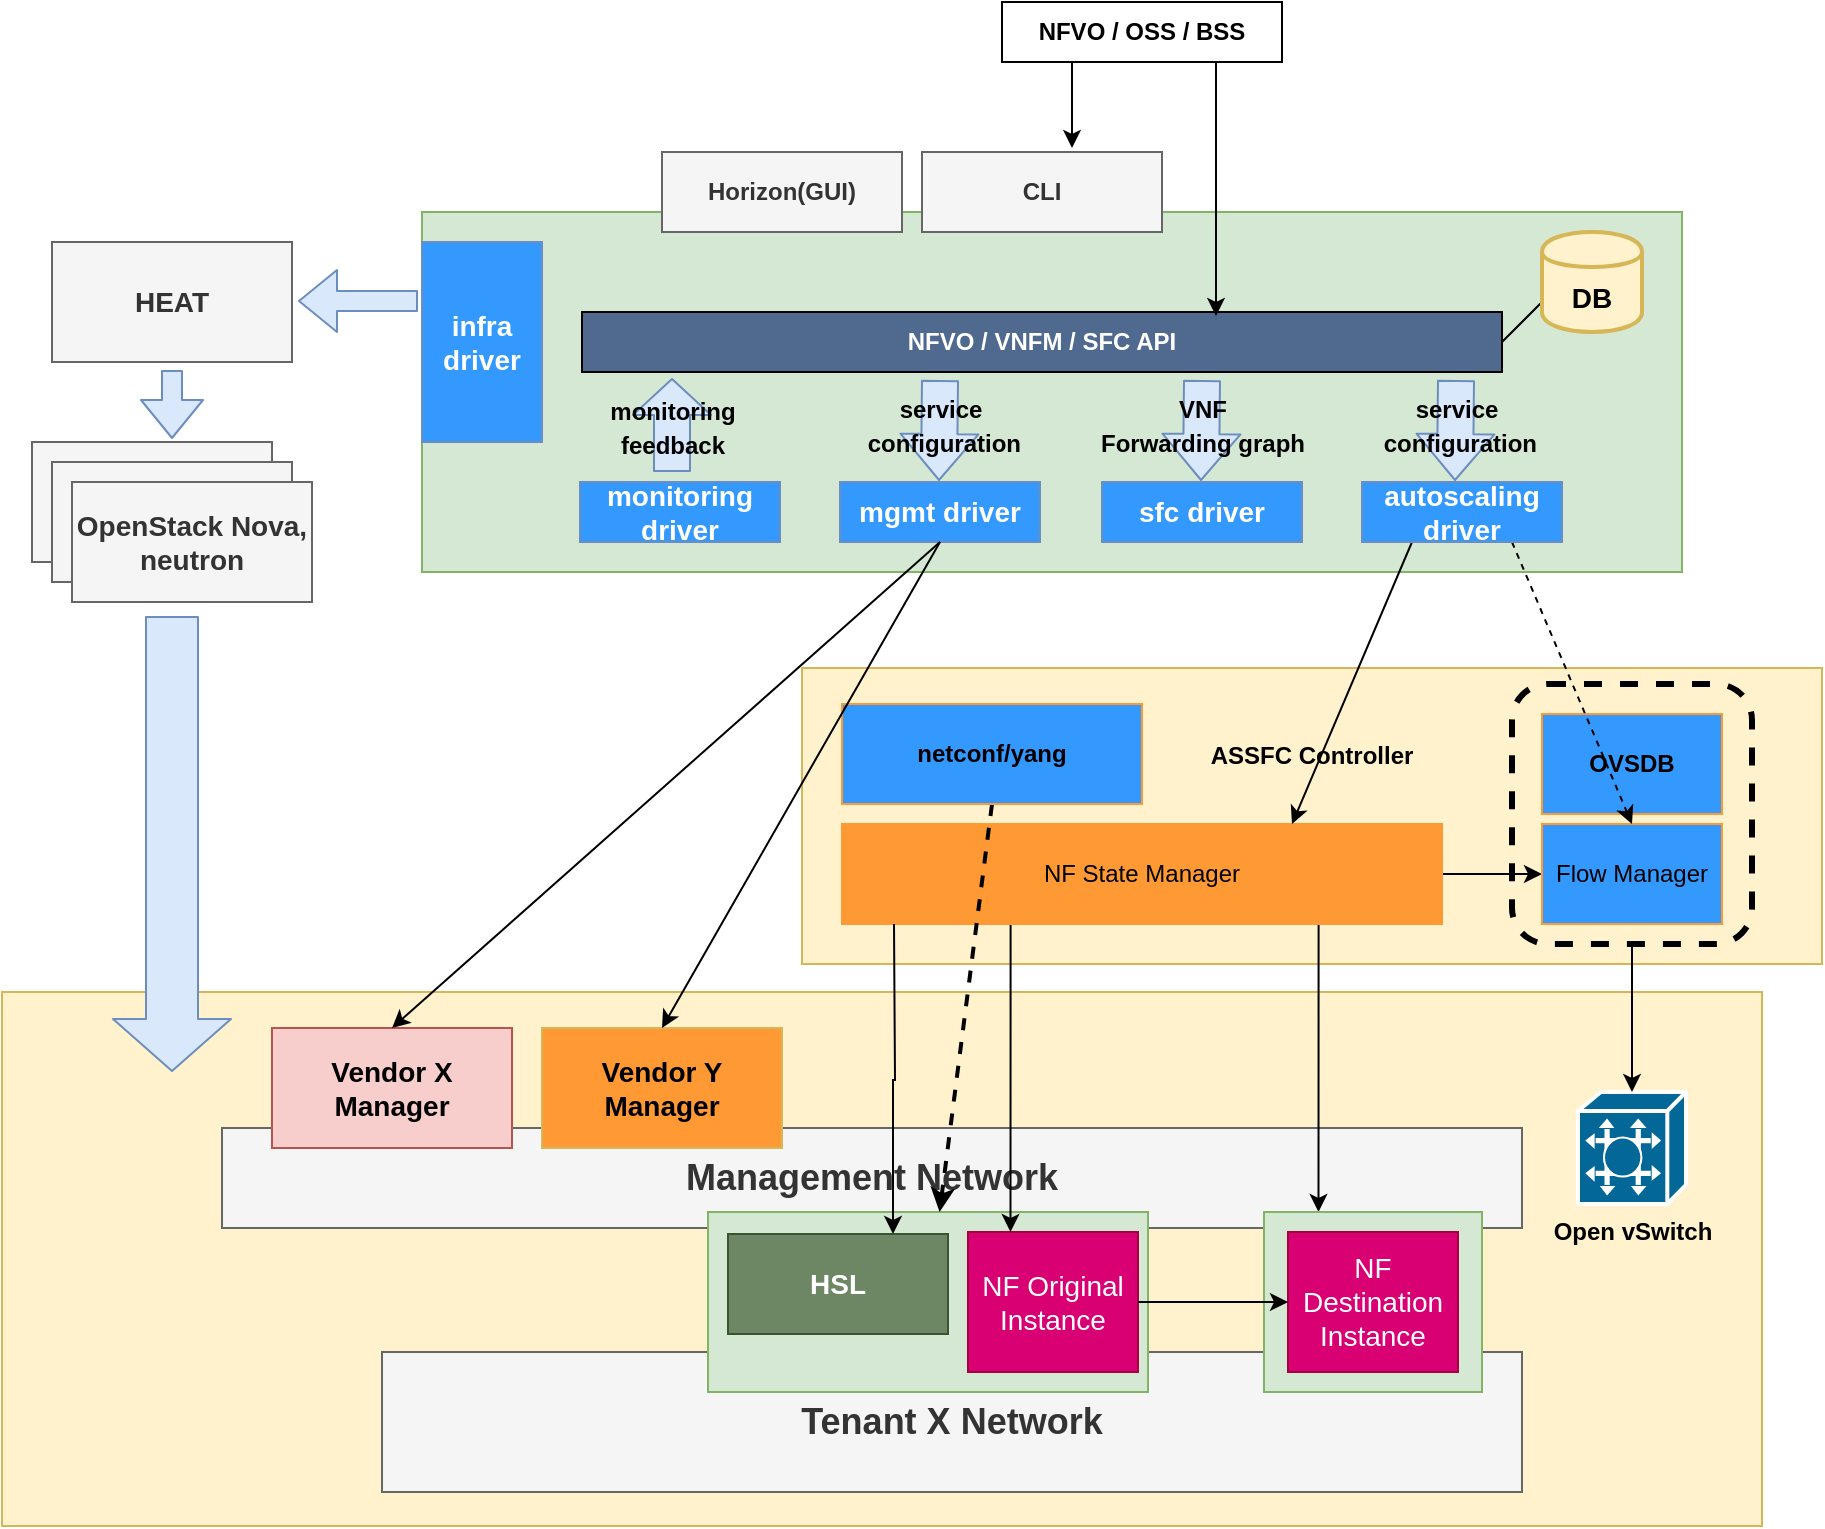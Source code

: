 <mxfile pages="1" version="11.2.8" type="github"><diagram id="HHOu3BMYlP6k1Vc9go2p" name="Page-1"><mxGraphModel dx="1422" dy="713" grid="1" gridSize="10" guides="1" tooltips="1" connect="1" arrows="1" fold="1" page="1" pageScale="1" pageWidth="850" pageHeight="1100" math="0" shadow="0"><root><mxCell id="0"/><mxCell id="1" parent="0"/><mxCell id="SWa3cRPDKbsTqTp4Ubm3-21" value="" style="rounded=0;whiteSpace=wrap;html=1;strokeColor=#d6b656;fillColor=#fff2cc;" parent="1" vertex="1"><mxGeometry x="90" y="500" width="880" height="267" as="geometry"/></mxCell><mxCell id="SWa3cRPDKbsTqTp4Ubm3-41" value="&lt;font size=&quot;1&quot;&gt;&lt;b style=&quot;font-size: 18px&quot;&gt;Tenant X Network&lt;/b&gt;&lt;/font&gt;" style="rounded=0;whiteSpace=wrap;html=1;strokeColor=#666666;fillColor=#f5f5f5;fontColor=#333333;" parent="1" vertex="1"><mxGeometry x="280" y="680" width="570" height="70" as="geometry"/></mxCell><mxCell id="SWa3cRPDKbsTqTp4Ubm3-26" value="&lt;font size=&quot;1&quot;&gt;&lt;b style=&quot;font-size: 18px&quot;&gt;Management Network&lt;/b&gt;&lt;/font&gt;" style="rounded=0;whiteSpace=wrap;html=1;strokeColor=#666666;fillColor=#f5f5f5;fontColor=#333333;" parent="1" vertex="1"><mxGeometry x="200" y="568" width="650" height="50" as="geometry"/></mxCell><mxCell id="SWa3cRPDKbsTqTp4Ubm3-32" value="" style="rounded=0;whiteSpace=wrap;html=1;strokeColor=#82b366;strokeWidth=1;fillColor=#d5e8d4;fontSize=14;" parent="1" vertex="1"><mxGeometry x="443" y="610" width="220" height="90" as="geometry"/></mxCell><mxCell id="SWa3cRPDKbsTqTp4Ubm3-34" value="NF Original Instance" style="rounded=0;whiteSpace=wrap;html=1;strokeColor=#A50040;strokeWidth=1;fillColor=#d80073;fontSize=14;fontColor=#ffffff;" parent="1" vertex="1"><mxGeometry x="573" y="620" width="85" height="70" as="geometry"/></mxCell><mxCell id="SWa3cRPDKbsTqTp4Ubm3-15" value="&lt;b&gt;ASSFC Controller&lt;/b&gt;" style="rounded=0;whiteSpace=wrap;html=1;strokeColor=#d6b656;fillColor=#fff2cc;spacingTop=-60;" parent="1" vertex="1"><mxGeometry x="490" y="338" width="510" height="148" as="geometry"/></mxCell><mxCell id="SWa3cRPDKbsTqTp4Ubm3-30" value="" style="rounded=1;whiteSpace=wrap;html=1;strokeColor=#000000;fillColor=none;fontSize=14;fontColor=#000000;dashed=1;strokeWidth=3;" parent="1" vertex="1"><mxGeometry x="845" y="346" width="120" height="130" as="geometry"/></mxCell><mxCell id="SWa3cRPDKbsTqTp4Ubm3-7" style="edgeStyle=orthogonalEdgeStyle;rounded=0;orthogonalLoop=1;jettySize=auto;html=1;exitX=0.25;exitY=1;exitDx=0;exitDy=0;entryX=0.625;entryY=-0.05;entryDx=0;entryDy=0;entryPerimeter=0;" parent="1" source="SWa3cRPDKbsTqTp4Ubm3-1" target="SWa3cRPDKbsTqTp4Ubm3-4" edge="1"><mxGeometry relative="1" as="geometry"/></mxCell><mxCell id="SWa3cRPDKbsTqTp4Ubm3-1" value="&lt;b&gt;NFVO / OSS / BSS&lt;/b&gt;" style="rounded=0;whiteSpace=wrap;html=1;" parent="1" vertex="1"><mxGeometry x="590" y="5" width="140" height="30" as="geometry"/></mxCell><mxCell id="SWa3cRPDKbsTqTp4Ubm3-2" value="" style="rounded=0;whiteSpace=wrap;html=1;fillColor=#d5e8d4;strokeColor=#82b366;" parent="1" vertex="1"><mxGeometry x="300" y="110" width="630" height="180" as="geometry"/></mxCell><mxCell id="SWa3cRPDKbsTqTp4Ubm3-3" value="&lt;b&gt;Horizon(GUI)&lt;/b&gt;" style="rounded=0;whiteSpace=wrap;html=1;fillColor=#f5f5f5;strokeColor=#666666;fontColor=#333333;" parent="1" vertex="1"><mxGeometry x="420" y="80" width="120" height="40" as="geometry"/></mxCell><mxCell id="SWa3cRPDKbsTqTp4Ubm3-4" value="&lt;b&gt;CLI&lt;/b&gt;" style="rounded=0;whiteSpace=wrap;html=1;fillColor=#f5f5f5;strokeColor=#666666;fontColor=#333333;" parent="1" vertex="1"><mxGeometry x="550" y="80" width="120" height="40" as="geometry"/></mxCell><mxCell id="SWa3cRPDKbsTqTp4Ubm3-62" style="rounded=0;orthogonalLoop=1;jettySize=auto;html=1;exitX=1;exitY=0.5;exitDx=0;exitDy=0;entryX=0;entryY=0.7;entryDx=0;entryDy=0;labelBackgroundColor=none;fontSize=14;fontColor=#000000;endArrow=none;endFill=0;" parent="1" source="SWa3cRPDKbsTqTp4Ubm3-8" target="SWa3cRPDKbsTqTp4Ubm3-60" edge="1"><mxGeometry relative="1" as="geometry"/></mxCell><mxCell id="SWa3cRPDKbsTqTp4Ubm3-8" value="&lt;b&gt;&lt;font color=&quot;#ffffff&quot;&gt;NFVO / VNFM / SFC API&lt;/font&gt;&lt;/b&gt;" style="rounded=0;whiteSpace=wrap;html=1;fillColor=#506A8F;" parent="1" vertex="1"><mxGeometry x="380" y="160" width="460" height="30" as="geometry"/></mxCell><mxCell id="SWa3cRPDKbsTqTp4Ubm3-11" value="&lt;b style=&quot;font-size: 14px;&quot;&gt;&lt;font color=&quot;#ffffff&quot; style=&quot;font-size: 14px;&quot;&gt;monitoring driver&lt;/font&gt;&lt;/b&gt;" style="rounded=0;whiteSpace=wrap;html=1;fillColor=#3399FF;strokeColor=#6c8ebf;fontSize=14;flipH=0;" parent="1" vertex="1"><mxGeometry x="379" y="245" width="100" height="30" as="geometry"/></mxCell><mxCell id="SWa3cRPDKbsTqTp4Ubm3-12" value="&lt;b style=&quot;font-size: 14px;&quot;&gt;&lt;font color=&quot;#ffffff&quot; style=&quot;font-size: 14px;&quot;&gt;mgmt driver&lt;/font&gt;&lt;/b&gt;" style="rounded=0;whiteSpace=wrap;html=1;fillColor=#3399FF;strokeColor=#6c8ebf;fontSize=14;flipH=0;" parent="1" vertex="1"><mxGeometry x="509" y="245" width="100" height="30" as="geometry"/></mxCell><mxCell id="SWa3cRPDKbsTqTp4Ubm3-13" value="&lt;b style=&quot;font-size: 14px;&quot;&gt;&lt;font color=&quot;#ffffff&quot; style=&quot;font-size: 14px;&quot;&gt;sfc driver&lt;/font&gt;&lt;/b&gt;" style="rounded=0;whiteSpace=wrap;html=1;fillColor=#3399FF;strokeColor=#6c8ebf;fontSize=14;flipH=0;" parent="1" vertex="1"><mxGeometry x="640" y="245" width="100" height="30" as="geometry"/></mxCell><mxCell id="SWa3cRPDKbsTqTp4Ubm3-14" value="&lt;b style=&quot;font-size: 14px;&quot;&gt;&lt;font color=&quot;#ffffff&quot; style=&quot;font-size: 14px;&quot;&gt;infra driver&lt;/font&gt;&lt;/b&gt;" style="rounded=0;whiteSpace=wrap;html=1;fillColor=#3399FF;strokeColor=#6c8ebf;fontSize=14;" parent="1" vertex="1"><mxGeometry x="300" y="125" width="60" height="100" as="geometry"/></mxCell><mxCell id="SWa3cRPDKbsTqTp4Ubm3-29" style="edgeStyle=none;rounded=0;orthogonalLoop=1;jettySize=auto;html=1;exitX=1;exitY=0.5;exitDx=0;exitDy=0;entryX=0;entryY=0.5;entryDx=0;entryDy=0;fontSize=14;" parent="1" source="SWa3cRPDKbsTqTp4Ubm3-16" target="SWa3cRPDKbsTqTp4Ubm3-17" edge="1"><mxGeometry relative="1" as="geometry"/></mxCell><mxCell id="SWa3cRPDKbsTqTp4Ubm3-42" style="edgeStyle=orthogonalEdgeStyle;rounded=0;orthogonalLoop=1;jettySize=auto;html=1;exitX=0.783;exitY=1;exitDx=0;exitDy=0;entryX=0.25;entryY=0;entryDx=0;entryDy=0;fontSize=14;fontColor=#000000;exitPerimeter=0;" parent="1" source="SWa3cRPDKbsTqTp4Ubm3-16" target="SWa3cRPDKbsTqTp4Ubm3-33" edge="1"><mxGeometry relative="1" as="geometry"><Array as="points"><mxPoint x="748" y="466"/></Array></mxGeometry></mxCell><mxCell id="SWa3cRPDKbsTqTp4Ubm3-43" style="edgeStyle=orthogonalEdgeStyle;rounded=0;orthogonalLoop=1;jettySize=auto;html=1;exitX=0.25;exitY=1;exitDx=0;exitDy=0;entryX=0.25;entryY=0;entryDx=0;entryDy=0;fontSize=14;fontColor=#000000;" parent="1" source="SWa3cRPDKbsTqTp4Ubm3-16" target="SWa3cRPDKbsTqTp4Ubm3-34" edge="1"><mxGeometry relative="1" as="geometry"><Array as="points"><mxPoint x="594" y="466"/></Array></mxGeometry></mxCell><mxCell id="SWa3cRPDKbsTqTp4Ubm3-16" value="NF State Manager" style="rounded=0;whiteSpace=wrap;html=1;strokeColor=#FF9933;fillColor=#FF9933;" parent="1" vertex="1"><mxGeometry x="510" y="416" width="300" height="50" as="geometry"/></mxCell><mxCell id="SWa3cRPDKbsTqTp4Ubm3-17" value="Flow Manager" style="rounded=0;whiteSpace=wrap;html=1;strokeColor=#FF9933;fillColor=#3399FF;" parent="1" vertex="1"><mxGeometry x="860" y="416" width="90" height="50" as="geometry"/></mxCell><mxCell id="SWa3cRPDKbsTqTp4Ubm3-19" value="&lt;b&gt;Open vSwitch&lt;/b&gt;" style="shape=mxgraph.cisco.switches.programmable_switch;html=1;dashed=0;fillColor=#036897;strokeColor=#ffffff;strokeWidth=2;verticalLabelPosition=bottom;verticalAlign=top" parent="1" vertex="1"><mxGeometry x="878" y="550" width="54" height="56" as="geometry"/></mxCell><mxCell id="SWa3cRPDKbsTqTp4Ubm3-22" value="&lt;b&gt;&lt;font style=&quot;font-size: 14px&quot;&gt;Vendor X Manager&lt;/font&gt;&lt;/b&gt;" style="rounded=0;whiteSpace=wrap;html=1;strokeColor=#b85450;fillColor=#f8cecc;" parent="1" vertex="1"><mxGeometry x="225" y="518" width="120" height="60" as="geometry"/></mxCell><mxCell id="SWa3cRPDKbsTqTp4Ubm3-23" value="&lt;b&gt;&lt;font style=&quot;font-size: 14px&quot;&gt;Vendor Y Manager&lt;/font&gt;&lt;/b&gt;" style="rounded=0;whiteSpace=wrap;html=1;strokeColor=#d6b656;fillColor=#FF9933;" parent="1" vertex="1"><mxGeometry x="360" y="518" width="120" height="60" as="geometry"/></mxCell><mxCell id="SWa3cRPDKbsTqTp4Ubm3-27" value="&lt;b&gt;OVSDB&lt;/b&gt;" style="rounded=0;whiteSpace=wrap;html=1;strokeColor=#FF9933;fillColor=#3399FF;" parent="1" vertex="1"><mxGeometry x="860" y="361" width="90" height="50" as="geometry"/></mxCell><mxCell id="SWa3cRPDKbsTqTp4Ubm3-63" style="edgeStyle=none;rounded=0;orthogonalLoop=1;jettySize=auto;html=1;exitX=0.5;exitY=1;exitDx=0;exitDy=0;labelBackgroundColor=none;endArrow=classic;endFill=1;fontSize=14;fontColor=#000000;strokeWidth=2;dashed=1;" parent="1" source="SWa3cRPDKbsTqTp4Ubm3-28" target="SWa3cRPDKbsTqTp4Ubm3-32" edge="1"><mxGeometry relative="1" as="geometry"/></mxCell><mxCell id="SWa3cRPDKbsTqTp4Ubm3-28" value="&lt;b&gt;netconf/yang&lt;/b&gt;" style="rounded=0;whiteSpace=wrap;html=1;strokeColor=#FF9933;fillColor=#3399FF;" parent="1" vertex="1"><mxGeometry x="510" y="356" width="150" height="50" as="geometry"/></mxCell><mxCell id="SWa3cRPDKbsTqTp4Ubm3-31" style="edgeStyle=none;rounded=0;orthogonalLoop=1;jettySize=auto;html=1;exitX=0.5;exitY=1;exitDx=0;exitDy=0;entryX=0.5;entryY=0;entryDx=0;entryDy=0;entryPerimeter=0;fontSize=14;fontColor=#000000;" parent="1" source="SWa3cRPDKbsTqTp4Ubm3-30" target="SWa3cRPDKbsTqTp4Ubm3-19" edge="1"><mxGeometry relative="1" as="geometry"/></mxCell><mxCell id="SWa3cRPDKbsTqTp4Ubm3-33" value="" style="rounded=0;whiteSpace=wrap;html=1;strokeColor=#82b366;strokeWidth=1;fillColor=#d5e8d4;fontSize=14;" parent="1" vertex="1"><mxGeometry x="721" y="610" width="109" height="90" as="geometry"/></mxCell><mxCell id="SWa3cRPDKbsTqTp4Ubm3-35" value="NF Destination Instance" style="rounded=0;whiteSpace=wrap;html=1;strokeColor=#A50040;strokeWidth=1;fillColor=#d80073;fontSize=14;fontColor=#ffffff;" parent="1" vertex="1"><mxGeometry x="733" y="620" width="85" height="70" as="geometry"/></mxCell><mxCell id="SWa3cRPDKbsTqTp4Ubm3-36" style="edgeStyle=none;rounded=0;orthogonalLoop=1;jettySize=auto;html=1;fontSize=14;fontColor=#000000;" parent="1" source="SWa3cRPDKbsTqTp4Ubm3-34" target="SWa3cRPDKbsTqTp4Ubm3-35" edge="1"><mxGeometry relative="1" as="geometry"/></mxCell><mxCell id="SWa3cRPDKbsTqTp4Ubm3-37" value="&lt;b&gt;HSL&lt;/b&gt;" style="rounded=0;whiteSpace=wrap;html=1;strokeColor=#3A5431;strokeWidth=1;fillColor=#6d8764;fontSize=14;fontColor=#ffffff;" parent="1" vertex="1"><mxGeometry x="453" y="621" width="110" height="50" as="geometry"/></mxCell><mxCell id="SWa3cRPDKbsTqTp4Ubm3-24" style="edgeStyle=none;rounded=0;orthogonalLoop=1;jettySize=auto;html=1;exitX=0.5;exitY=1;exitDx=0;exitDy=0;entryX=0.5;entryY=0;entryDx=0;entryDy=0;" parent="1" source="SWa3cRPDKbsTqTp4Ubm3-12" target="SWa3cRPDKbsTqTp4Ubm3-22" edge="1"><mxGeometry relative="1" as="geometry"/></mxCell><mxCell id="SWa3cRPDKbsTqTp4Ubm3-25" style="edgeStyle=none;rounded=0;orthogonalLoop=1;jettySize=auto;html=1;exitX=0.5;exitY=1;exitDx=0;exitDy=0;entryX=0.5;entryY=0;entryDx=0;entryDy=0;" parent="1" source="SWa3cRPDKbsTqTp4Ubm3-12" target="SWa3cRPDKbsTqTp4Ubm3-23" edge="1"><mxGeometry relative="1" as="geometry"/></mxCell><mxCell id="SWa3cRPDKbsTqTp4Ubm3-6" style="edgeStyle=orthogonalEdgeStyle;rounded=0;orthogonalLoop=1;jettySize=auto;html=1;exitX=0.75;exitY=1;exitDx=0;exitDy=0;" parent="1" source="SWa3cRPDKbsTqTp4Ubm3-1" edge="1"><mxGeometry relative="1" as="geometry"><mxPoint x="697" y="162" as="targetPoint"/><Array as="points"><mxPoint x="697" y="35"/></Array></mxGeometry></mxCell><mxCell id="SWa3cRPDKbsTqTp4Ubm3-44" value="&lt;b&gt;HEAT&lt;/b&gt;" style="rounded=0;whiteSpace=wrap;html=1;strokeColor=#666666;strokeWidth=1;fillColor=#f5f5f5;fontSize=14;fontColor=#333333;" parent="1" vertex="1"><mxGeometry x="115" y="125" width="120" height="60" as="geometry"/></mxCell><mxCell id="SWa3cRPDKbsTqTp4Ubm3-45" value="" style="rounded=0;whiteSpace=wrap;html=1;strokeColor=#666666;strokeWidth=1;fillColor=#f5f5f5;fontSize=14;fontColor=#333333;" parent="1" vertex="1"><mxGeometry x="105" y="225" width="120" height="60" as="geometry"/></mxCell><mxCell id="SWa3cRPDKbsTqTp4Ubm3-46" value="" style="rounded=0;whiteSpace=wrap;html=1;strokeColor=#666666;strokeWidth=1;fillColor=#f5f5f5;fontSize=14;fontColor=#333333;" parent="1" vertex="1"><mxGeometry x="115" y="235" width="120" height="60" as="geometry"/></mxCell><mxCell id="SWa3cRPDKbsTqTp4Ubm3-47" value="&lt;b&gt;OpenStack Nova, neutron&lt;/b&gt;" style="rounded=0;whiteSpace=wrap;html=1;strokeColor=#666666;strokeWidth=1;fillColor=#f5f5f5;fontSize=14;fontColor=#333333;" parent="1" vertex="1"><mxGeometry x="125" y="245" width="120" height="60" as="geometry"/></mxCell><mxCell id="SWa3cRPDKbsTqTp4Ubm3-48" value="&lt;b style=&quot;font-size: 12px&quot;&gt;monitoring&lt;br&gt;feedback&lt;/b&gt;" style="shape=flexArrow;endArrow=classic;html=1;fontSize=14;fontColor=#000000;fillColor=#dae8fc;strokeColor=#6c8ebf;labelBackgroundColor=none;width=18;endSize=5.67;" parent="1" edge="1"><mxGeometry width="50" height="50" relative="1" as="geometry"><mxPoint x="425" y="240" as="sourcePoint"/><mxPoint x="425" y="193" as="targetPoint"/></mxGeometry></mxCell><mxCell id="SWa3cRPDKbsTqTp4Ubm3-51" value="&lt;span style=&quot;font-size: 12px&quot;&gt;&lt;b&gt;service&lt;br&gt;&amp;nbsp;configuration&lt;/b&gt;&lt;/span&gt;" style="shape=flexArrow;endArrow=classic;html=1;fontSize=14;fontColor=#000000;fillColor=#dae8fc;strokeColor=#6c8ebf;labelBackgroundColor=none;width=18;endSize=7.33;" parent="1" edge="1"><mxGeometry x="-0.17" width="50" height="50" relative="1" as="geometry"><mxPoint x="559" y="194" as="sourcePoint"/><mxPoint x="558.5" y="244.5" as="targetPoint"/><mxPoint y="1" as="offset"/></mxGeometry></mxCell><mxCell id="SWa3cRPDKbsTqTp4Ubm3-53" value="&lt;b style=&quot;font-size: 12px&quot;&gt;&lt;span&gt;VNF&lt;br&gt;&lt;/span&gt;Forwarding graph&lt;/b&gt;" style="shape=flexArrow;endArrow=classic;html=1;fontSize=14;fontColor=#000000;fillColor=#dae8fc;strokeColor=#6c8ebf;labelBackgroundColor=none;width=18;endSize=7.33;" parent="1" edge="1"><mxGeometry x="-0.17" width="50" height="50" relative="1" as="geometry"><mxPoint x="690" y="194" as="sourcePoint"/><mxPoint x="689.5" y="244.5" as="targetPoint"/><mxPoint y="1" as="offset"/></mxGeometry></mxCell><mxCell id="SWa3cRPDKbsTqTp4Ubm3-55" style="edgeStyle=orthogonalEdgeStyle;rounded=0;orthogonalLoop=1;jettySize=auto;html=1;entryX=0.75;entryY=0;entryDx=0;entryDy=0;labelBackgroundColor=none;fontSize=14;fontColor=#000000;" parent="1" target="SWa3cRPDKbsTqTp4Ubm3-37" edge="1"><mxGeometry relative="1" as="geometry"><mxPoint x="536" y="466" as="sourcePoint"/></mxGeometry></mxCell><mxCell id="SWa3cRPDKbsTqTp4Ubm3-56" value="" style="shape=flexArrow;endArrow=classic;html=1;labelBackgroundColor=none;fontSize=14;fontColor=#000000;fillColor=#dae8fc;strokeColor=#6c8ebf;" parent="1" edge="1"><mxGeometry width="50" height="50" relative="1" as="geometry"><mxPoint x="298" y="154.5" as="sourcePoint"/><mxPoint x="238" y="154.5" as="targetPoint"/></mxGeometry></mxCell><mxCell id="SWa3cRPDKbsTqTp4Ubm3-58" value="" style="shape=flexArrow;endArrow=classic;html=1;labelBackgroundColor=none;fontSize=14;fontColor=#000000;fillColor=#dae8fc;strokeColor=#6c8ebf;" parent="1" edge="1"><mxGeometry width="50" height="50" relative="1" as="geometry"><mxPoint x="175" y="189" as="sourcePoint"/><mxPoint x="175" y="223.5" as="targetPoint"/></mxGeometry></mxCell><mxCell id="SWa3cRPDKbsTqTp4Ubm3-59" value="" style="shape=flexArrow;endArrow=classic;html=1;labelBackgroundColor=none;fontSize=14;fontColor=#000000;endWidth=32;endSize=8.33;width=26;fillColor=#dae8fc;strokeColor=#6c8ebf;" parent="1" edge="1"><mxGeometry width="50" height="50" relative="1" as="geometry"><mxPoint x="175" y="312" as="sourcePoint"/><mxPoint x="175" y="540" as="targetPoint"/></mxGeometry></mxCell><mxCell id="SWa3cRPDKbsTqTp4Ubm3-60" value="&lt;b&gt;DB&lt;/b&gt;" style="shape=cylinder;whiteSpace=wrap;html=1;boundedLbl=1;backgroundOutline=1;strokeColor=#d6b656;strokeWidth=2;fillColor=#fff2cc;fontSize=14;" parent="1" vertex="1"><mxGeometry x="860" y="120" width="50" height="50" as="geometry"/></mxCell><mxCell id="SWa3cRPDKbsTqTp4Ubm3-65" style="edgeStyle=none;rounded=0;orthogonalLoop=1;jettySize=auto;html=1;exitX=0.25;exitY=1;exitDx=0;exitDy=0;entryX=0.75;entryY=0;entryDx=0;entryDy=0;labelBackgroundColor=none;startArrow=none;startFill=0;endArrow=classic;endFill=1;strokeWidth=1;fontSize=14;fontColor=#000000;" parent="1" source="SWa3cRPDKbsTqTp4Ubm3-61" target="SWa3cRPDKbsTqTp4Ubm3-16" edge="1"><mxGeometry relative="1" as="geometry"/></mxCell><mxCell id="SWa3cRPDKbsTqTp4Ubm3-66" style="edgeStyle=none;rounded=0;orthogonalLoop=1;jettySize=auto;html=1;exitX=0.75;exitY=1;exitDx=0;exitDy=0;entryX=0.5;entryY=0;entryDx=0;entryDy=0;labelBackgroundColor=none;startArrow=none;startFill=0;endArrow=classic;endFill=1;strokeWidth=1;fontSize=14;fontColor=#000000;dashed=1;" parent="1" source="SWa3cRPDKbsTqTp4Ubm3-61" target="SWa3cRPDKbsTqTp4Ubm3-17" edge="1"><mxGeometry relative="1" as="geometry"/></mxCell><mxCell id="SWa3cRPDKbsTqTp4Ubm3-61" value="&lt;b style=&quot;font-size: 14px&quot;&gt;&lt;font color=&quot;#ffffff&quot; style=&quot;font-size: 14px&quot;&gt;autoscaling driver&lt;/font&gt;&lt;/b&gt;" style="rounded=0;whiteSpace=wrap;html=1;fillColor=#3399FF;strokeColor=#6c8ebf;fontSize=14;flipH=0;" parent="1" vertex="1"><mxGeometry x="770" y="245" width="100" height="30" as="geometry"/></mxCell><mxCell id="SWa3cRPDKbsTqTp4Ubm3-64" value="&lt;span style=&quot;font-size: 12px&quot;&gt;&lt;b&gt;service&lt;br&gt;&amp;nbsp;configuration&lt;/b&gt;&lt;/span&gt;" style="shape=flexArrow;endArrow=classic;html=1;fontSize=14;fontColor=#000000;fillColor=#dae8fc;strokeColor=#6c8ebf;labelBackgroundColor=none;width=18;endSize=7.33;" parent="1" edge="1"><mxGeometry x="-0.17" width="50" height="50" relative="1" as="geometry"><mxPoint x="817" y="194" as="sourcePoint"/><mxPoint x="816.5" y="244.5" as="targetPoint"/><mxPoint y="1" as="offset"/></mxGeometry></mxCell></root></mxGraphModel></diagram></mxfile>